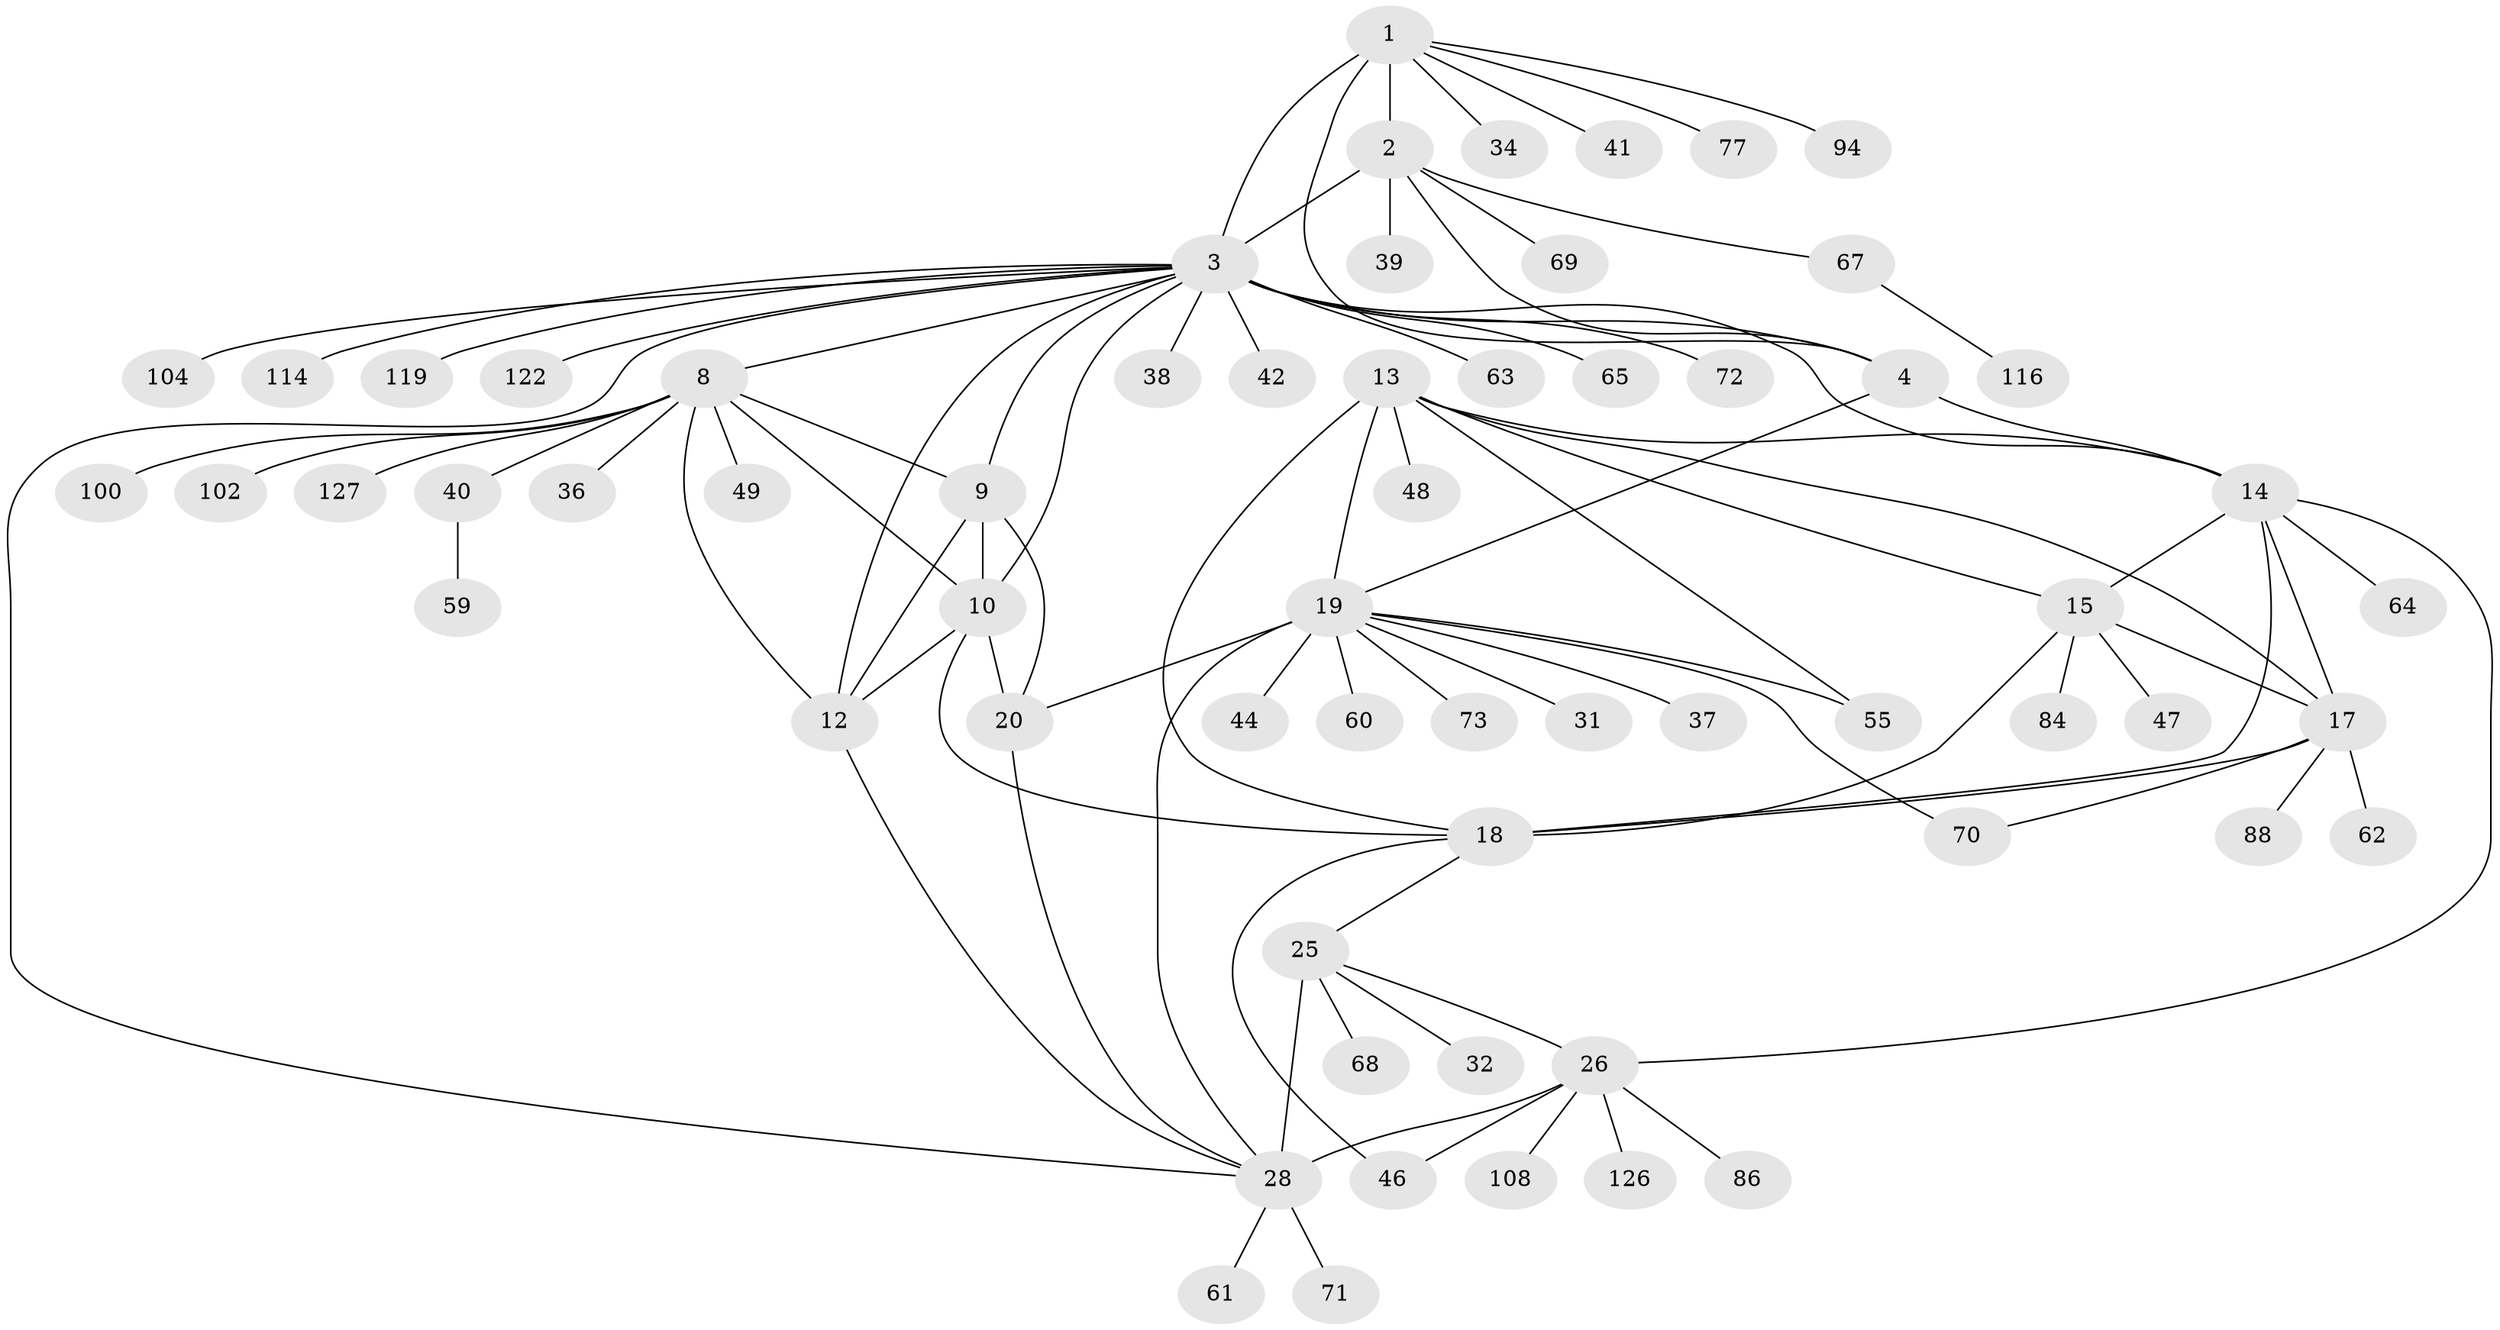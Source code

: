 // original degree distribution, {9: 0.031496062992125984, 6: 0.031496062992125984, 7: 0.03937007874015748, 17: 0.007874015748031496, 11: 0.023622047244094488, 10: 0.03937007874015748, 8: 0.05511811023622047, 5: 0.015748031496062992, 1: 0.6141732283464567, 2: 0.11811023622047244, 3: 0.023622047244094488}
// Generated by graph-tools (version 1.1) at 2025/15/03/09/25 04:15:57]
// undirected, 63 vertices, 91 edges
graph export_dot {
graph [start="1"]
  node [color=gray90,style=filled];
  1;
  2 [super="+5"];
  3 [super="+6+52"];
  4 [super="+92+125"];
  8;
  9 [super="+45+78+103+112"];
  10 [super="+43+11"];
  12 [super="+66"];
  13;
  14 [super="+35+16+79+83"];
  15 [super="+53"];
  17;
  18;
  19 [super="+23+21"];
  20 [super="+115+118"];
  25 [super="+74+27"];
  26;
  28 [super="+29+99"];
  31;
  32 [super="+123"];
  34 [super="+75"];
  36 [super="+110"];
  37;
  38;
  39;
  40;
  41;
  42;
  44;
  46 [super="+58"];
  47;
  48;
  49;
  55 [super="+98"];
  59;
  60;
  61;
  62;
  63;
  64 [super="+90"];
  65;
  67;
  68;
  69;
  70 [super="+81+91+97"];
  71;
  72;
  73 [super="+120+121"];
  77;
  84;
  86;
  88;
  94;
  100;
  102;
  104;
  108;
  114;
  116;
  119;
  122;
  126;
  127;
  1 -- 2 [weight=2];
  1 -- 3 [weight=2];
  1 -- 4;
  1 -- 34;
  1 -- 41;
  1 -- 77;
  1 -- 94;
  2 -- 3 [weight=4];
  2 -- 4 [weight=2];
  2 -- 69;
  2 -- 67;
  2 -- 39;
  3 -- 4 [weight=2];
  3 -- 72;
  3 -- 65;
  3 -- 8;
  3 -- 9;
  3 -- 10 [weight=2];
  3 -- 12;
  3 -- 14;
  3 -- 28;
  3 -- 38;
  3 -- 104;
  3 -- 42;
  3 -- 114;
  3 -- 119;
  3 -- 122;
  3 -- 63;
  4 -- 14;
  4 -- 19;
  8 -- 9;
  8 -- 10 [weight=2];
  8 -- 12;
  8 -- 36;
  8 -- 40;
  8 -- 49;
  8 -- 100;
  8 -- 102;
  8 -- 127;
  9 -- 10 [weight=2];
  9 -- 12;
  9 -- 20;
  10 -- 12 [weight=2];
  10 -- 18;
  10 -- 20;
  12 -- 28;
  13 -- 14 [weight=2];
  13 -- 15;
  13 -- 17;
  13 -- 18;
  13 -- 48;
  13 -- 55;
  13 -- 19;
  14 -- 15 [weight=2];
  14 -- 17 [weight=2];
  14 -- 18 [weight=2];
  14 -- 64;
  14 -- 26;
  15 -- 17;
  15 -- 18;
  15 -- 47;
  15 -- 84;
  17 -- 18;
  17 -- 62;
  17 -- 70;
  17 -- 88;
  18 -- 25;
  18 -- 46;
  19 -- 20 [weight=5];
  19 -- 60;
  19 -- 37;
  19 -- 70;
  19 -- 44;
  19 -- 31;
  19 -- 55;
  19 -- 73;
  19 -- 28;
  20 -- 28;
  25 -- 26 [weight=2];
  25 -- 28 [weight=6];
  25 -- 68;
  25 -- 32;
  26 -- 28 [weight=3];
  26 -- 46;
  26 -- 86;
  26 -- 108;
  26 -- 126;
  28 -- 71;
  28 -- 61;
  40 -- 59;
  67 -- 116;
}
